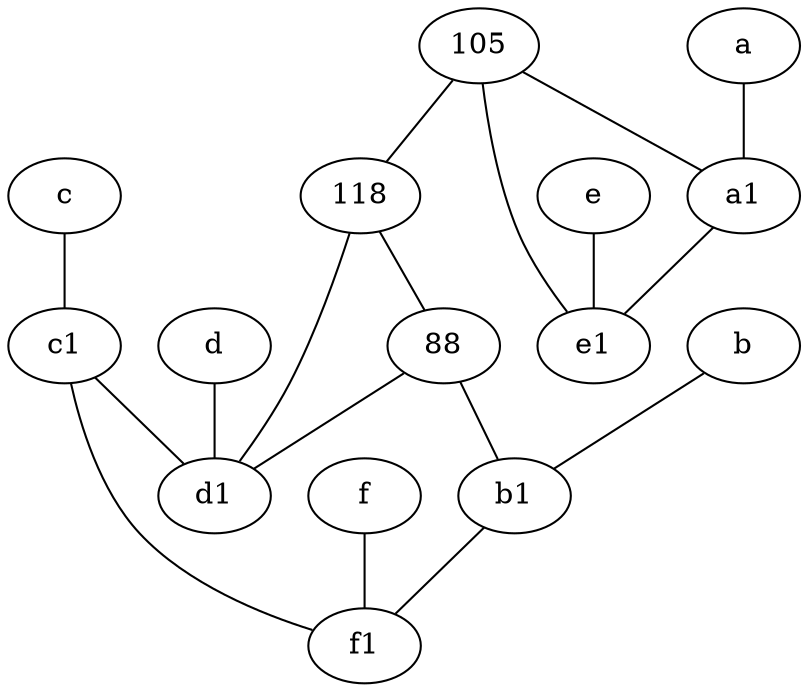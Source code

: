 graph {
	node [labelfontsize=50]
	c [labelfontsize=50 pos="4.5,2!"]
	88 [labelfontsize=50]
	d [labelfontsize=50 pos="2,5!"]
	f [labelfontsize=50 pos="3,9!"]
	f1 [labelfontsize=50 pos="3,8!"]
	e1 [labelfontsize=50 pos="7,7!"]
	b1 [labelfontsize=50 pos="9,4!"]
	b [labelfontsize=50 pos="10,4!"]
	e [labelfontsize=50 pos="7,9!"]
	105 [labelfontsize=50]
	d1 [labelfontsize=50 pos="3,5!"]
	a1 [labelfontsize=50 pos="8,3!"]
	c1 [labelfontsize=50 pos="4.5,3!"]
	a [labelfontsize=50 pos="8,2!"]
	118 [labelfontsize=50]
	88 -- b1
	a1 -- e1
	105 -- a1
	c1 -- f1
	88 -- d1
	c -- c1
	f -- f1
	e -- e1
	d -- d1
	118 -- d1
	a -- a1
	c1 -- d1
	b1 -- f1
	118 -- 88
	105 -- e1
	105 -- 118
	b -- b1
}

